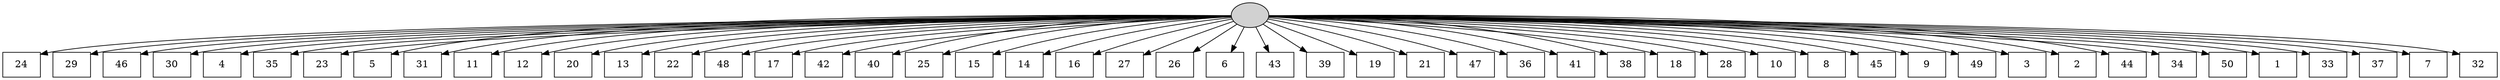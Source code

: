 digraph G {
0[style=filled, fillcolor=grey82, label=""];
1[shape=box,style=filled, fillcolor=white,label="24\n"];
2[shape=box,style=filled, fillcolor=white,label="29\n"];
3[shape=box,style=filled, fillcolor=white,label="46\n"];
4[shape=box,style=filled, fillcolor=white,label="30\n"];
5[shape=box,style=filled, fillcolor=white,label="4\n"];
6[shape=box,style=filled, fillcolor=white,label="35\n"];
7[shape=box,style=filled, fillcolor=white,label="23\n"];
8[shape=box,style=filled, fillcolor=white,label="5\n"];
9[shape=box,style=filled, fillcolor=white,label="31\n"];
10[shape=box,style=filled, fillcolor=white,label="11\n"];
11[shape=box,style=filled, fillcolor=white,label="12\n"];
12[shape=box,style=filled, fillcolor=white,label="20\n"];
13[shape=box,style=filled, fillcolor=white,label="13\n"];
14[shape=box,style=filled, fillcolor=white,label="22\n"];
15[shape=box,style=filled, fillcolor=white,label="48\n"];
16[shape=box,style=filled, fillcolor=white,label="17\n"];
17[shape=box,style=filled, fillcolor=white,label="42\n"];
18[shape=box,style=filled, fillcolor=white,label="40\n"];
19[shape=box,style=filled, fillcolor=white,label="25\n"];
20[shape=box,style=filled, fillcolor=white,label="15\n"];
21[shape=box,style=filled, fillcolor=white,label="14\n"];
22[shape=box,style=filled, fillcolor=white,label="16\n"];
23[shape=box,style=filled, fillcolor=white,label="27\n"];
24[shape=box,style=filled, fillcolor=white,label="26\n"];
25[shape=box,style=filled, fillcolor=white,label="6\n"];
26[shape=box,style=filled, fillcolor=white,label="43\n"];
27[shape=box,style=filled, fillcolor=white,label="39\n"];
28[shape=box,style=filled, fillcolor=white,label="19\n"];
29[shape=box,style=filled, fillcolor=white,label="21\n"];
30[shape=box,style=filled, fillcolor=white,label="47\n"];
31[shape=box,style=filled, fillcolor=white,label="36\n"];
32[shape=box,style=filled, fillcolor=white,label="41\n"];
33[shape=box,style=filled, fillcolor=white,label="38\n"];
34[shape=box,style=filled, fillcolor=white,label="18\n"];
35[shape=box,style=filled, fillcolor=white,label="28\n"];
36[shape=box,style=filled, fillcolor=white,label="10\n"];
37[shape=box,style=filled, fillcolor=white,label="8\n"];
38[shape=box,style=filled, fillcolor=white,label="45\n"];
39[shape=box,style=filled, fillcolor=white,label="9\n"];
40[shape=box,style=filled, fillcolor=white,label="49\n"];
41[shape=box,style=filled, fillcolor=white,label="3\n"];
42[shape=box,style=filled, fillcolor=white,label="2\n"];
43[shape=box,style=filled, fillcolor=white,label="44\n"];
44[shape=box,style=filled, fillcolor=white,label="34\n"];
45[shape=box,style=filled, fillcolor=white,label="50\n"];
46[shape=box,style=filled, fillcolor=white,label="1\n"];
47[shape=box,style=filled, fillcolor=white,label="33\n"];
48[shape=box,style=filled, fillcolor=white,label="37\n"];
49[shape=box,style=filled, fillcolor=white,label="7\n"];
50[shape=box,style=filled, fillcolor=white,label="32\n"];
0->1 ;
0->2 ;
0->3 ;
0->4 ;
0->5 ;
0->6 ;
0->7 ;
0->8 ;
0->9 ;
0->10 ;
0->11 ;
0->12 ;
0->13 ;
0->14 ;
0->15 ;
0->16 ;
0->17 ;
0->18 ;
0->19 ;
0->20 ;
0->21 ;
0->22 ;
0->23 ;
0->24 ;
0->25 ;
0->26 ;
0->27 ;
0->28 ;
0->29 ;
0->30 ;
0->31 ;
0->32 ;
0->33 ;
0->34 ;
0->35 ;
0->36 ;
0->37 ;
0->38 ;
0->39 ;
0->40 ;
0->41 ;
0->42 ;
0->43 ;
0->44 ;
0->45 ;
0->46 ;
0->47 ;
0->48 ;
0->49 ;
0->50 ;
}
